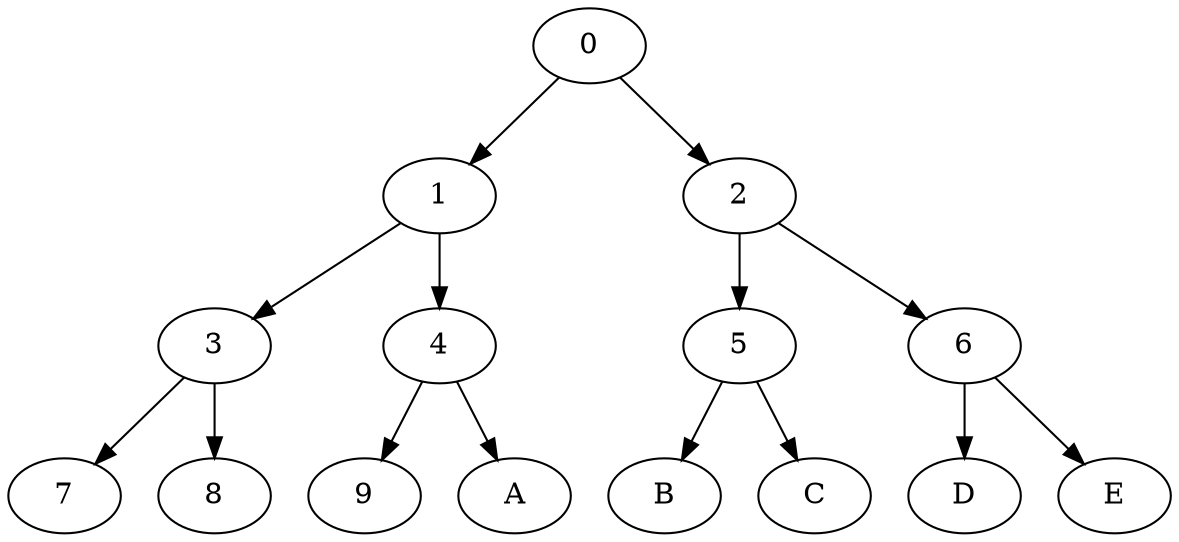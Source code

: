 digraph FullBinTree {
    0 -> 1;
    0 -> 2;

    1 -> 3;
    1 -> 4;
    2 -> 5;
    2 -> 6;

    3 -> 7;
    3 -> 8;
    4 -> 9;
    4 -> A;
    5 -> B;
    5 -> C;
    6 -> D;
    6 -> E;
}
